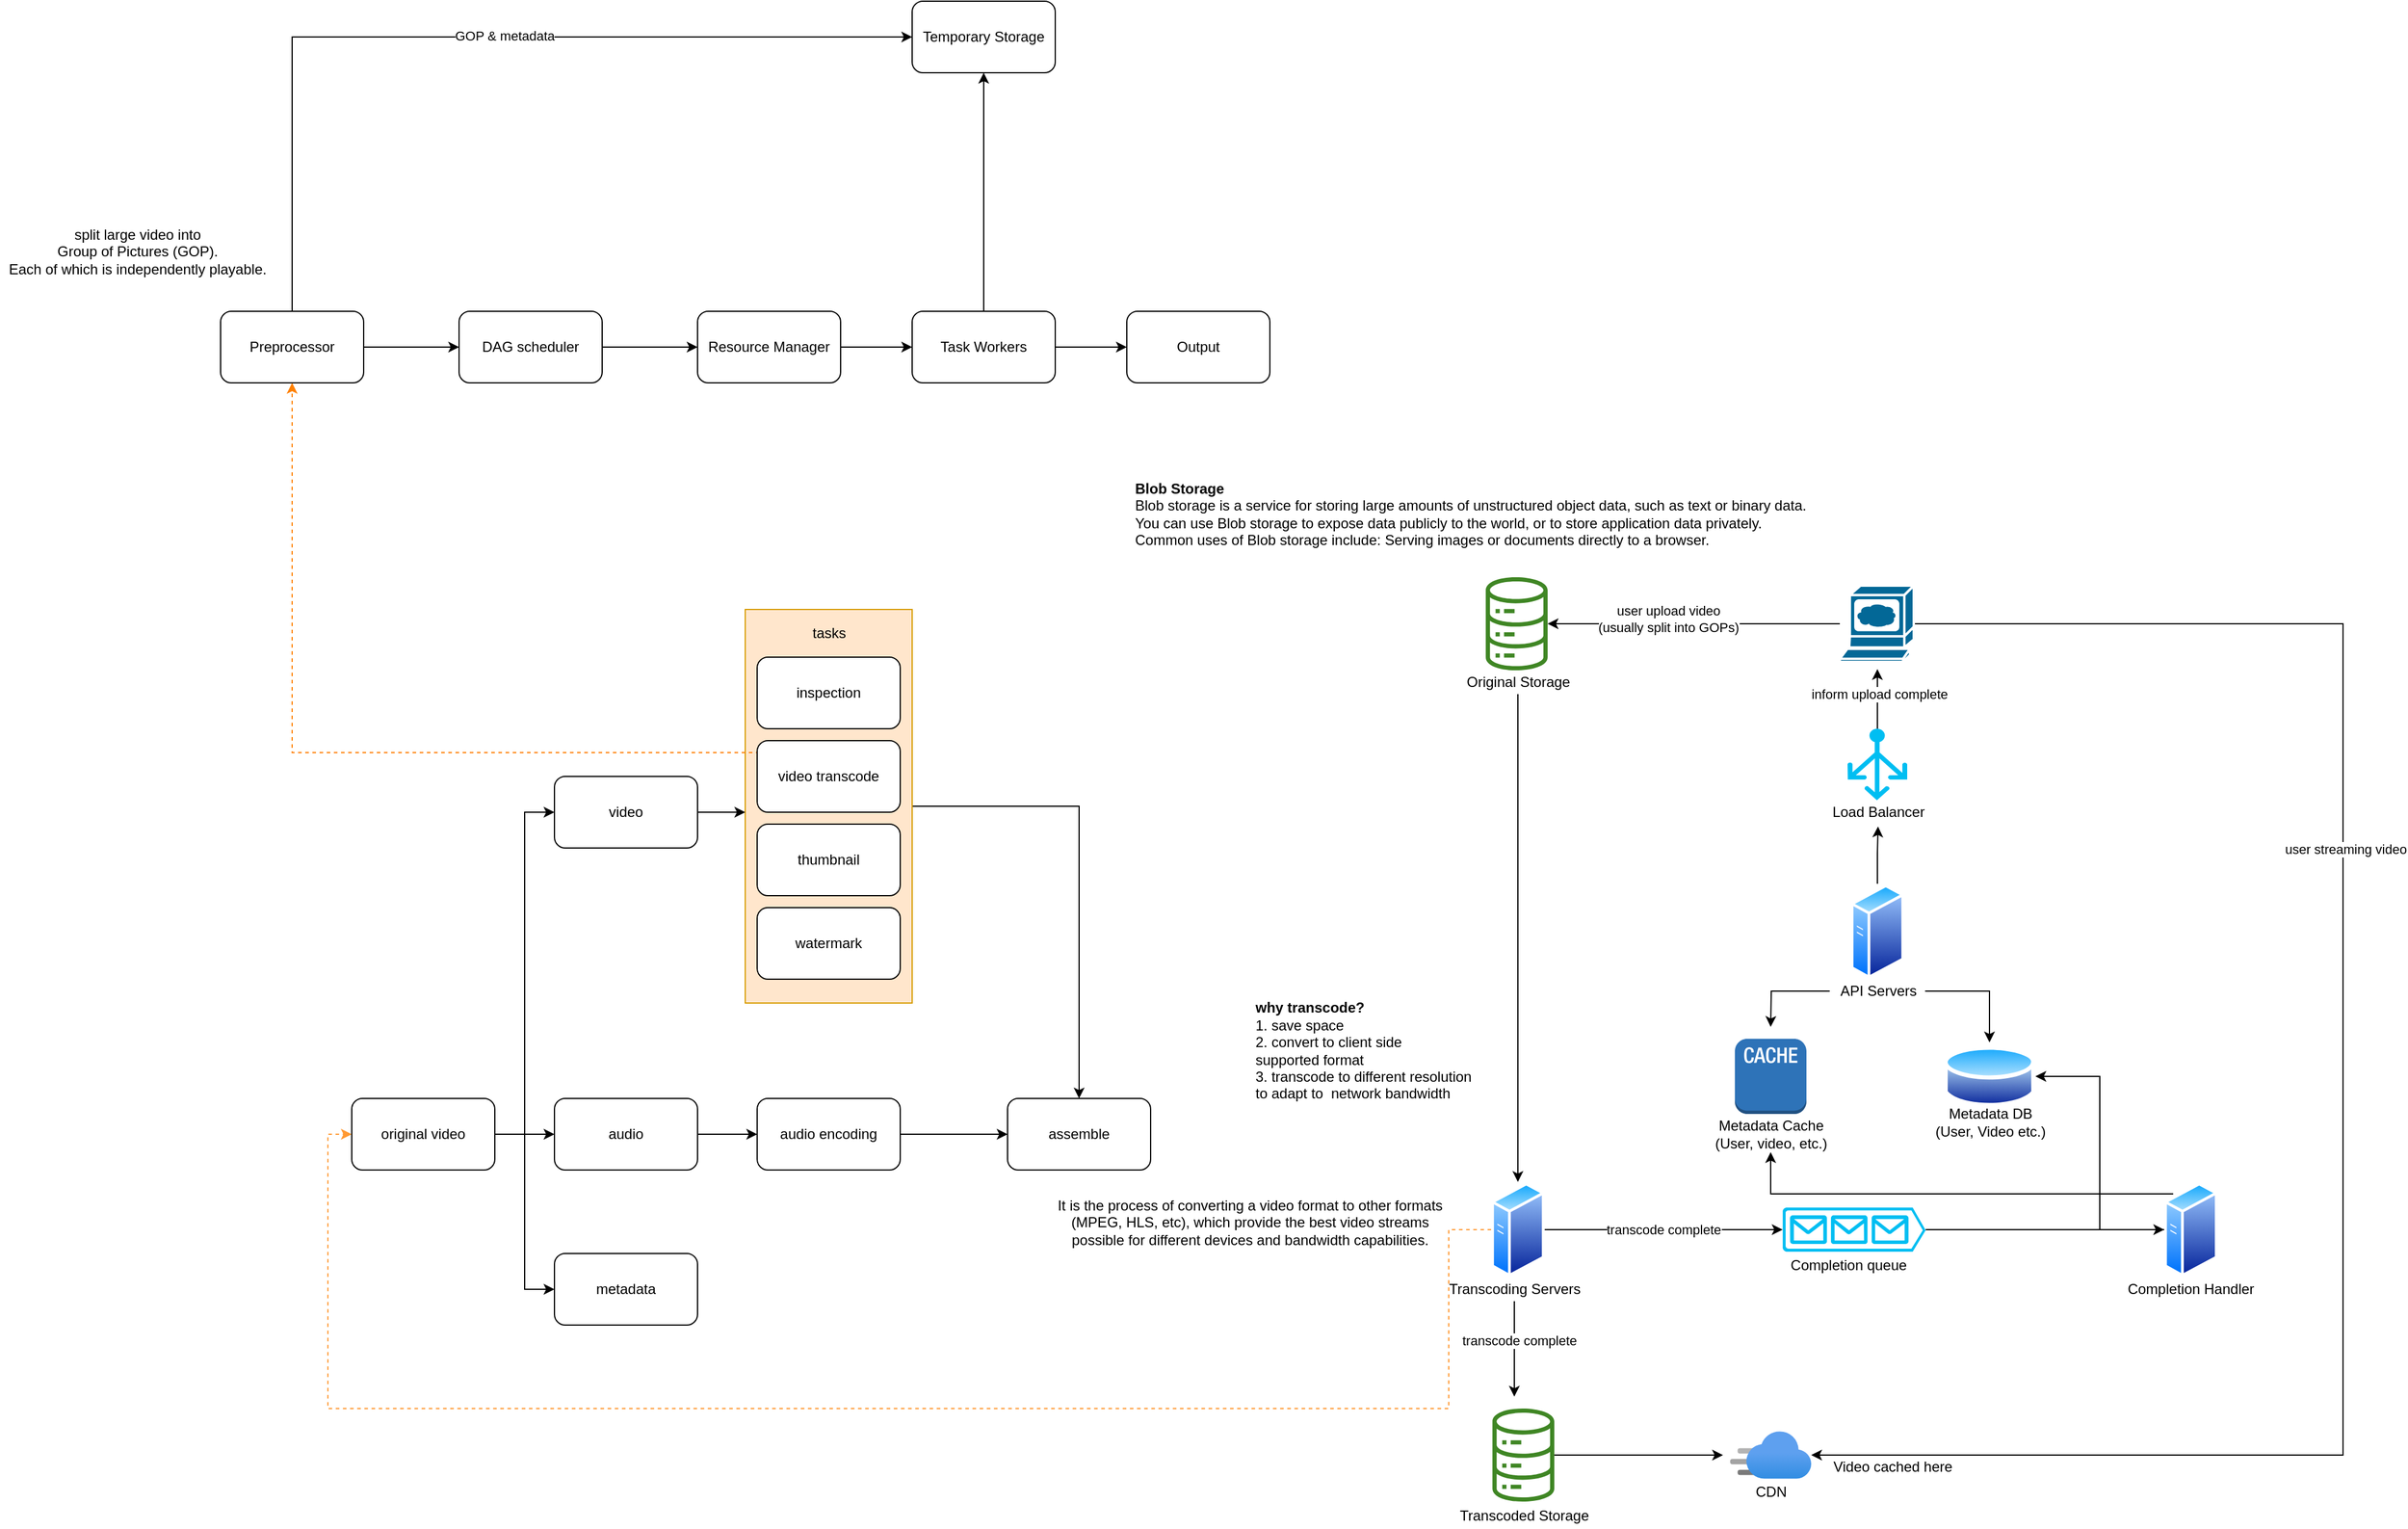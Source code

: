 <mxfile version="17.4.4" type="github">
  <diagram id="CR7cNoxMQPrypK98-xSv" name="Page-1">
    <mxGraphModel dx="2926" dy="2229" grid="1" gridSize="10" guides="1" tooltips="1" connect="1" arrows="1" fold="1" page="1" pageScale="1" pageWidth="850" pageHeight="1100" math="0" shadow="0">
      <root>
        <mxCell id="0" />
        <mxCell id="1" parent="0" />
        <mxCell id="STJx42TGYWszfsmB1ARa-63" style="edgeStyle=orthogonalEdgeStyle;rounded=0;orthogonalLoop=1;jettySize=auto;html=1;entryX=0.5;entryY=0;entryDx=0;entryDy=0;" edge="1" parent="1" source="STJx42TGYWszfsmB1ARa-61" target="STJx42TGYWszfsmB1ARa-46">
          <mxGeometry relative="1" as="geometry" />
        </mxCell>
        <mxCell id="STJx42TGYWszfsmB1ARa-61" value="" style="rounded=0;whiteSpace=wrap;html=1;fillColor=#ffe6cc;strokeColor=#d79b00;" vertex="1" parent="1">
          <mxGeometry x="-580" y="80" width="140" height="330" as="geometry" />
        </mxCell>
        <mxCell id="STJx42TGYWszfsmB1ARa-28" style="edgeStyle=orthogonalEdgeStyle;rounded=0;orthogonalLoop=1;jettySize=auto;html=1;" edge="1" parent="1" source="STJx42TGYWszfsmB1ARa-1" target="STJx42TGYWszfsmB1ARa-4">
          <mxGeometry relative="1" as="geometry" />
        </mxCell>
        <mxCell id="STJx42TGYWszfsmB1ARa-44" value="user upload video&lt;br&gt;(usually split into GOPs)" style="edgeLabel;html=1;align=center;verticalAlign=middle;resizable=0;points=[];" vertex="1" connectable="0" parent="STJx42TGYWszfsmB1ARa-28">
          <mxGeometry x="0.175" y="-4" relative="1" as="geometry">
            <mxPoint as="offset" />
          </mxGeometry>
        </mxCell>
        <mxCell id="STJx42TGYWszfsmB1ARa-42" style="edgeStyle=orthogonalEdgeStyle;rounded=0;orthogonalLoop=1;jettySize=auto;html=1;" edge="1" parent="1" source="STJx42TGYWszfsmB1ARa-1" target="STJx42TGYWszfsmB1ARa-19">
          <mxGeometry relative="1" as="geometry">
            <Array as="points">
              <mxPoint x="760" y="92" />
              <mxPoint x="760" y="789" />
            </Array>
          </mxGeometry>
        </mxCell>
        <mxCell id="STJx42TGYWszfsmB1ARa-43" value="user streaming video" style="edgeLabel;html=1;align=center;verticalAlign=middle;resizable=0;points=[];" vertex="1" connectable="0" parent="STJx42TGYWszfsmB1ARa-42">
          <mxGeometry x="-0.27" y="2" relative="1" as="geometry">
            <mxPoint as="offset" />
          </mxGeometry>
        </mxCell>
        <mxCell id="STJx42TGYWszfsmB1ARa-1" value="" style="shape=mxgraph.cisco.computers_and_peripherals.web_browser;html=1;pointerEvents=1;dashed=0;fillColor=#036897;strokeColor=#ffffff;strokeWidth=2;verticalLabelPosition=bottom;verticalAlign=top;align=center;outlineConnect=0;" vertex="1" parent="1">
          <mxGeometry x="338" y="60" width="62" height="64" as="geometry" />
        </mxCell>
        <mxCell id="STJx42TGYWszfsmB1ARa-4" value="" style="sketch=0;outlineConnect=0;fontColor=#232F3E;gradientColor=none;fillColor=#3F8624;strokeColor=none;dashed=0;verticalLabelPosition=bottom;verticalAlign=top;align=center;html=1;fontSize=12;fontStyle=0;aspect=fixed;pointerEvents=1;shape=mxgraph.aws4.iot_analytics_data_store;" vertex="1" parent="1">
          <mxGeometry x="40" y="53" width="54" height="78" as="geometry" />
        </mxCell>
        <mxCell id="STJx42TGYWszfsmB1ARa-39" style="edgeStyle=orthogonalEdgeStyle;rounded=0;orthogonalLoop=1;jettySize=auto;html=1;" edge="1" parent="1" source="STJx42TGYWszfsmB1ARa-5">
          <mxGeometry relative="1" as="geometry">
            <mxPoint x="369.5" y="130" as="targetPoint" />
          </mxGeometry>
        </mxCell>
        <mxCell id="STJx42TGYWszfsmB1ARa-41" value="inform upload complete" style="edgeLabel;html=1;align=center;verticalAlign=middle;resizable=0;points=[];" vertex="1" connectable="0" parent="STJx42TGYWszfsmB1ARa-39">
          <mxGeometry x="0.16" relative="1" as="geometry">
            <mxPoint x="1" as="offset" />
          </mxGeometry>
        </mxCell>
        <mxCell id="STJx42TGYWszfsmB1ARa-5" value="" style="verticalLabelPosition=bottom;html=1;verticalAlign=top;align=center;strokeColor=none;fillColor=#00BEF2;shape=mxgraph.azure.load_balancer_generic;pointerEvents=1;" vertex="1" parent="1">
          <mxGeometry x="344.5" y="180" width="50" height="60" as="geometry" />
        </mxCell>
        <mxCell id="STJx42TGYWszfsmB1ARa-6" value="" style="outlineConnect=0;dashed=0;verticalLabelPosition=bottom;verticalAlign=top;align=center;html=1;shape=mxgraph.aws3.cache_node;fillColor=#2E73B8;gradientColor=none;" vertex="1" parent="1">
          <mxGeometry x="250" y="440" width="60" height="63" as="geometry" />
        </mxCell>
        <mxCell id="STJx42TGYWszfsmB1ARa-7" value="" style="aspect=fixed;perimeter=ellipsePerimeter;html=1;align=center;shadow=0;dashed=0;spacingTop=3;image;image=img/lib/active_directory/database.svg;" vertex="1" parent="1">
          <mxGeometry x="425" y="443" width="77.03" height="57" as="geometry" />
        </mxCell>
        <mxCell id="STJx42TGYWszfsmB1ARa-32" value="transcode complete" style="edgeStyle=orthogonalEdgeStyle;rounded=0;orthogonalLoop=1;jettySize=auto;html=1;entryX=0;entryY=0.5;entryDx=0;entryDy=0;entryPerimeter=0;" edge="1" parent="1" source="STJx42TGYWszfsmB1ARa-8" target="STJx42TGYWszfsmB1ARa-10">
          <mxGeometry relative="1" as="geometry" />
        </mxCell>
        <mxCell id="STJx42TGYWszfsmB1ARa-64" style="edgeStyle=orthogonalEdgeStyle;rounded=0;orthogonalLoop=1;jettySize=auto;html=1;entryX=0;entryY=0.5;entryDx=0;entryDy=0;dashed=1;strokeColor=#FF9933;" edge="1" parent="1" source="STJx42TGYWszfsmB1ARa-8" target="STJx42TGYWszfsmB1ARa-45">
          <mxGeometry relative="1" as="geometry">
            <Array as="points">
              <mxPoint x="10" y="600" />
              <mxPoint x="10" y="750" />
              <mxPoint x="-930" y="750" />
              <mxPoint x="-930" y="520" />
            </Array>
          </mxGeometry>
        </mxCell>
        <mxCell id="STJx42TGYWszfsmB1ARa-8" value="" style="aspect=fixed;perimeter=ellipsePerimeter;html=1;align=center;shadow=0;dashed=0;spacingTop=3;image;image=img/lib/active_directory/generic_server.svg;" vertex="1" parent="1">
          <mxGeometry x="45.6" y="560" width="44.8" height="80" as="geometry" />
        </mxCell>
        <mxCell id="STJx42TGYWszfsmB1ARa-31" style="edgeStyle=orthogonalEdgeStyle;rounded=0;orthogonalLoop=1;jettySize=auto;html=1;" edge="1" parent="1" source="STJx42TGYWszfsmB1ARa-9">
          <mxGeometry relative="1" as="geometry">
            <mxPoint x="240" y="789" as="targetPoint" />
          </mxGeometry>
        </mxCell>
        <mxCell id="STJx42TGYWszfsmB1ARa-9" value="" style="sketch=0;outlineConnect=0;fontColor=#232F3E;gradientColor=none;fillColor=#3F8624;strokeColor=none;dashed=0;verticalLabelPosition=bottom;verticalAlign=top;align=center;html=1;fontSize=12;fontStyle=0;aspect=fixed;pointerEvents=1;shape=mxgraph.aws4.iot_analytics_data_store;" vertex="1" parent="1">
          <mxGeometry x="45.6" y="750" width="54" height="78" as="geometry" />
        </mxCell>
        <mxCell id="STJx42TGYWszfsmB1ARa-33" style="edgeStyle=orthogonalEdgeStyle;rounded=0;orthogonalLoop=1;jettySize=auto;html=1;entryX=0;entryY=0.5;entryDx=0;entryDy=0;" edge="1" parent="1" source="STJx42TGYWszfsmB1ARa-10" target="STJx42TGYWszfsmB1ARa-12">
          <mxGeometry relative="1" as="geometry" />
        </mxCell>
        <mxCell id="STJx42TGYWszfsmB1ARa-10" value="" style="verticalLabelPosition=bottom;html=1;verticalAlign=top;align=center;strokeColor=none;fillColor=#00BEF2;shape=mxgraph.azure.queue_generic;pointerEvents=1;" vertex="1" parent="1">
          <mxGeometry x="290" y="581.5" width="120" height="37" as="geometry" />
        </mxCell>
        <mxCell id="STJx42TGYWszfsmB1ARa-34" style="edgeStyle=orthogonalEdgeStyle;rounded=0;orthogonalLoop=1;jettySize=auto;html=1;entryX=1;entryY=0.5;entryDx=0;entryDy=0;" edge="1" parent="1" source="STJx42TGYWszfsmB1ARa-12" target="STJx42TGYWszfsmB1ARa-7">
          <mxGeometry relative="1" as="geometry" />
        </mxCell>
        <mxCell id="STJx42TGYWszfsmB1ARa-35" style="edgeStyle=orthogonalEdgeStyle;rounded=0;orthogonalLoop=1;jettySize=auto;html=1;" edge="1" parent="1" source="STJx42TGYWszfsmB1ARa-12" target="STJx42TGYWszfsmB1ARa-21">
          <mxGeometry relative="1" as="geometry">
            <Array as="points">
              <mxPoint x="280" y="570" />
            </Array>
          </mxGeometry>
        </mxCell>
        <mxCell id="STJx42TGYWszfsmB1ARa-12" value="" style="aspect=fixed;perimeter=ellipsePerimeter;html=1;align=center;shadow=0;dashed=0;spacingTop=3;image;image=img/lib/active_directory/generic_server.svg;" vertex="1" parent="1">
          <mxGeometry x="610" y="560" width="44.8" height="80" as="geometry" />
        </mxCell>
        <mxCell id="STJx42TGYWszfsmB1ARa-38" style="edgeStyle=orthogonalEdgeStyle;rounded=0;orthogonalLoop=1;jettySize=auto;html=1;entryX=0.506;entryY=1.1;entryDx=0;entryDy=0;entryPerimeter=0;" edge="1" parent="1" source="STJx42TGYWszfsmB1ARa-13" target="STJx42TGYWszfsmB1ARa-24">
          <mxGeometry relative="1" as="geometry" />
        </mxCell>
        <mxCell id="STJx42TGYWszfsmB1ARa-13" value="" style="aspect=fixed;perimeter=ellipsePerimeter;html=1;align=center;shadow=0;dashed=0;spacingTop=3;image;image=img/lib/active_directory/generic_server.svg;" vertex="1" parent="1">
          <mxGeometry x="347.1" y="310" width="44.8" height="80" as="geometry" />
        </mxCell>
        <mxCell id="STJx42TGYWszfsmB1ARa-29" style="edgeStyle=orthogonalEdgeStyle;rounded=0;orthogonalLoop=1;jettySize=auto;html=1;entryX=0.5;entryY=0;entryDx=0;entryDy=0;" edge="1" parent="1" source="STJx42TGYWszfsmB1ARa-14" target="STJx42TGYWszfsmB1ARa-8">
          <mxGeometry relative="1" as="geometry" />
        </mxCell>
        <mxCell id="STJx42TGYWszfsmB1ARa-14" value="Original Storage" style="text;html=1;align=center;verticalAlign=middle;resizable=0;points=[];autosize=1;strokeColor=none;fillColor=none;" vertex="1" parent="1">
          <mxGeometry x="18" y="131" width="100" height="20" as="geometry" />
        </mxCell>
        <mxCell id="STJx42TGYWszfsmB1ARa-30" style="edgeStyle=orthogonalEdgeStyle;rounded=0;orthogonalLoop=1;jettySize=auto;html=1;" edge="1" parent="1" source="STJx42TGYWszfsmB1ARa-15">
          <mxGeometry relative="1" as="geometry">
            <mxPoint x="65" y="740" as="targetPoint" />
          </mxGeometry>
        </mxCell>
        <mxCell id="STJx42TGYWszfsmB1ARa-40" value="transcode complete" style="edgeLabel;html=1;align=center;verticalAlign=middle;resizable=0;points=[];" vertex="1" connectable="0" parent="STJx42TGYWszfsmB1ARa-30">
          <mxGeometry x="-0.175" y="4" relative="1" as="geometry">
            <mxPoint as="offset" />
          </mxGeometry>
        </mxCell>
        <mxCell id="STJx42TGYWszfsmB1ARa-15" value="Transcoding Servers" style="text;html=1;align=center;verticalAlign=middle;resizable=0;points=[];autosize=1;strokeColor=none;fillColor=none;" vertex="1" parent="1">
          <mxGeometry y="640" width="130" height="20" as="geometry" />
        </mxCell>
        <mxCell id="STJx42TGYWszfsmB1ARa-16" value="Transcoded Storage" style="text;html=1;align=center;verticalAlign=middle;resizable=0;points=[];autosize=1;strokeColor=none;fillColor=none;" vertex="1" parent="1">
          <mxGeometry x="12.6" y="830" width="120" height="20" as="geometry" />
        </mxCell>
        <mxCell id="STJx42TGYWszfsmB1ARa-17" value="Completion queue" style="text;html=1;align=center;verticalAlign=middle;resizable=0;points=[];autosize=1;strokeColor=none;fillColor=none;" vertex="1" parent="1">
          <mxGeometry x="290" y="620" width="110" height="20" as="geometry" />
        </mxCell>
        <mxCell id="STJx42TGYWszfsmB1ARa-18" value="Completion Handler" style="text;html=1;align=center;verticalAlign=middle;resizable=0;points=[];autosize=1;strokeColor=none;fillColor=none;" vertex="1" parent="1">
          <mxGeometry x="572.4" y="640" width="120" height="20" as="geometry" />
        </mxCell>
        <mxCell id="STJx42TGYWszfsmB1ARa-19" value="" style="aspect=fixed;html=1;points=[];align=center;image;fontSize=12;image=img/lib/azure2/app_services/CDN_Profiles.svg;" vertex="1" parent="1">
          <mxGeometry x="246" y="769" width="68" height="40" as="geometry" />
        </mxCell>
        <mxCell id="STJx42TGYWszfsmB1ARa-20" value="CDN" style="text;html=1;align=center;verticalAlign=middle;resizable=0;points=[];autosize=1;strokeColor=none;fillColor=none;" vertex="1" parent="1">
          <mxGeometry x="260" y="810" width="40" height="20" as="geometry" />
        </mxCell>
        <mxCell id="STJx42TGYWszfsmB1ARa-21" value="Metadata Cache&lt;br&gt;(User, video, etc.)" style="text;html=1;align=center;verticalAlign=middle;resizable=0;points=[];autosize=1;strokeColor=none;fillColor=none;" vertex="1" parent="1">
          <mxGeometry x="225" y="505" width="110" height="30" as="geometry" />
        </mxCell>
        <mxCell id="STJx42TGYWszfsmB1ARa-22" value="Metadata DB &lt;br&gt;(User, Video etc.)" style="text;html=1;align=center;verticalAlign=middle;resizable=0;points=[];autosize=1;strokeColor=none;fillColor=none;" vertex="1" parent="1">
          <mxGeometry x="408.52" y="495" width="110" height="30" as="geometry" />
        </mxCell>
        <mxCell id="STJx42TGYWszfsmB1ARa-36" style="edgeStyle=orthogonalEdgeStyle;rounded=0;orthogonalLoop=1;jettySize=auto;html=1;" edge="1" parent="1" source="STJx42TGYWszfsmB1ARa-23">
          <mxGeometry relative="1" as="geometry">
            <mxPoint x="280" y="430" as="targetPoint" />
          </mxGeometry>
        </mxCell>
        <mxCell id="STJx42TGYWszfsmB1ARa-37" style="edgeStyle=orthogonalEdgeStyle;rounded=0;orthogonalLoop=1;jettySize=auto;html=1;entryX=0.5;entryY=0;entryDx=0;entryDy=0;" edge="1" parent="1" source="STJx42TGYWszfsmB1ARa-23" target="STJx42TGYWszfsmB1ARa-7">
          <mxGeometry relative="1" as="geometry" />
        </mxCell>
        <mxCell id="STJx42TGYWszfsmB1ARa-23" value="API Servers" style="text;html=1;align=center;verticalAlign=middle;resizable=0;points=[];autosize=1;strokeColor=none;fillColor=none;" vertex="1" parent="1">
          <mxGeometry x="329.5" y="390" width="80" height="20" as="geometry" />
        </mxCell>
        <mxCell id="STJx42TGYWszfsmB1ARa-24" value="Load Balancer" style="text;html=1;align=center;verticalAlign=middle;resizable=0;points=[];autosize=1;strokeColor=none;fillColor=none;" vertex="1" parent="1">
          <mxGeometry x="324.5" y="240" width="90" height="20" as="geometry" />
        </mxCell>
        <mxCell id="STJx42TGYWszfsmB1ARa-26" value="It is the process of converting a video format to other formats &lt;br&gt;(MPEG, HLS, etc), which provide the best video streams &lt;br&gt;possible for different devices and bandwidth capabilities." style="text;html=1;align=center;verticalAlign=middle;resizable=0;points=[];autosize=1;strokeColor=none;fillColor=none;" vertex="1" parent="1">
          <mxGeometry x="-327.4" y="568.5" width="340" height="50" as="geometry" />
        </mxCell>
        <mxCell id="STJx42TGYWszfsmB1ARa-27" value="Video cached here" style="text;html=1;align=center;verticalAlign=middle;resizable=0;points=[];autosize=1;strokeColor=none;fillColor=none;" vertex="1" parent="1">
          <mxGeometry x="322" y="789" width="120" height="20" as="geometry" />
        </mxCell>
        <mxCell id="STJx42TGYWszfsmB1ARa-55" style="edgeStyle=orthogonalEdgeStyle;rounded=0;orthogonalLoop=1;jettySize=auto;html=1;entryX=0;entryY=0.5;entryDx=0;entryDy=0;" edge="1" parent="1" source="STJx42TGYWszfsmB1ARa-45" target="STJx42TGYWszfsmB1ARa-48">
          <mxGeometry relative="1" as="geometry" />
        </mxCell>
        <mxCell id="STJx42TGYWszfsmB1ARa-56" style="edgeStyle=orthogonalEdgeStyle;rounded=0;orthogonalLoop=1;jettySize=auto;html=1;entryX=0;entryY=0.5;entryDx=0;entryDy=0;" edge="1" parent="1" source="STJx42TGYWszfsmB1ARa-45" target="STJx42TGYWszfsmB1ARa-54">
          <mxGeometry relative="1" as="geometry" />
        </mxCell>
        <mxCell id="STJx42TGYWszfsmB1ARa-57" style="edgeStyle=orthogonalEdgeStyle;rounded=0;orthogonalLoop=1;jettySize=auto;html=1;entryX=0;entryY=0.5;entryDx=0;entryDy=0;" edge="1" parent="1" source="STJx42TGYWszfsmB1ARa-45" target="STJx42TGYWszfsmB1ARa-47">
          <mxGeometry relative="1" as="geometry" />
        </mxCell>
        <mxCell id="STJx42TGYWszfsmB1ARa-45" value="original video" style="rounded=1;whiteSpace=wrap;html=1;" vertex="1" parent="1">
          <mxGeometry x="-910" y="490" width="120" height="60" as="geometry" />
        </mxCell>
        <mxCell id="STJx42TGYWszfsmB1ARa-46" value="assemble" style="rounded=1;whiteSpace=wrap;html=1;" vertex="1" parent="1">
          <mxGeometry x="-360" y="490" width="120" height="60" as="geometry" />
        </mxCell>
        <mxCell id="STJx42TGYWszfsmB1ARa-47" value="metadata" style="rounded=1;whiteSpace=wrap;html=1;" vertex="1" parent="1">
          <mxGeometry x="-740" y="620" width="120" height="60" as="geometry" />
        </mxCell>
        <mxCell id="STJx42TGYWszfsmB1ARa-58" style="edgeStyle=orthogonalEdgeStyle;rounded=0;orthogonalLoop=1;jettySize=auto;html=1;entryX=0;entryY=0.5;entryDx=0;entryDy=0;" edge="1" parent="1" source="STJx42TGYWszfsmB1ARa-48" target="STJx42TGYWszfsmB1ARa-49">
          <mxGeometry relative="1" as="geometry" />
        </mxCell>
        <mxCell id="STJx42TGYWszfsmB1ARa-48" value="audio" style="rounded=1;whiteSpace=wrap;html=1;" vertex="1" parent="1">
          <mxGeometry x="-740" y="490" width="120" height="60" as="geometry" />
        </mxCell>
        <mxCell id="STJx42TGYWszfsmB1ARa-59" style="edgeStyle=orthogonalEdgeStyle;rounded=0;orthogonalLoop=1;jettySize=auto;html=1;entryX=0;entryY=0.5;entryDx=0;entryDy=0;" edge="1" parent="1" source="STJx42TGYWszfsmB1ARa-49" target="STJx42TGYWszfsmB1ARa-46">
          <mxGeometry relative="1" as="geometry" />
        </mxCell>
        <mxCell id="STJx42TGYWszfsmB1ARa-49" value="audio encoding" style="rounded=1;whiteSpace=wrap;html=1;" vertex="1" parent="1">
          <mxGeometry x="-570" y="490" width="120" height="60" as="geometry" />
        </mxCell>
        <mxCell id="STJx42TGYWszfsmB1ARa-50" value="watermark" style="rounded=1;whiteSpace=wrap;html=1;" vertex="1" parent="1">
          <mxGeometry x="-570" y="330" width="120" height="60" as="geometry" />
        </mxCell>
        <mxCell id="STJx42TGYWszfsmB1ARa-51" value="thumbnail" style="rounded=1;whiteSpace=wrap;html=1;" vertex="1" parent="1">
          <mxGeometry x="-570" y="260" width="120" height="60" as="geometry" />
        </mxCell>
        <mxCell id="STJx42TGYWszfsmB1ARa-78" style="edgeStyle=orthogonalEdgeStyle;rounded=0;orthogonalLoop=1;jettySize=auto;html=1;entryX=0.5;entryY=1;entryDx=0;entryDy=0;strokeColor=#FF8000;dashed=1;exitX=0;exitY=0.5;exitDx=0;exitDy=0;" edge="1" parent="1" source="STJx42TGYWszfsmB1ARa-52" target="STJx42TGYWszfsmB1ARa-66">
          <mxGeometry relative="1" as="geometry">
            <Array as="points">
              <mxPoint x="-570" y="200" />
              <mxPoint x="-960" y="200" />
            </Array>
          </mxGeometry>
        </mxCell>
        <mxCell id="STJx42TGYWszfsmB1ARa-52" value="video transcode" style="rounded=1;whiteSpace=wrap;html=1;" vertex="1" parent="1">
          <mxGeometry x="-570" y="190" width="120" height="60" as="geometry" />
        </mxCell>
        <mxCell id="STJx42TGYWszfsmB1ARa-53" value="inspection" style="rounded=1;whiteSpace=wrap;html=1;" vertex="1" parent="1">
          <mxGeometry x="-570" y="120" width="120" height="60" as="geometry" />
        </mxCell>
        <mxCell id="STJx42TGYWszfsmB1ARa-60" style="edgeStyle=orthogonalEdgeStyle;rounded=0;orthogonalLoop=1;jettySize=auto;html=1;" edge="1" parent="1" source="STJx42TGYWszfsmB1ARa-54">
          <mxGeometry relative="1" as="geometry">
            <mxPoint x="-580" y="250" as="targetPoint" />
          </mxGeometry>
        </mxCell>
        <mxCell id="STJx42TGYWszfsmB1ARa-54" value="video" style="rounded=1;whiteSpace=wrap;html=1;" vertex="1" parent="1">
          <mxGeometry x="-740" y="220" width="120" height="60" as="geometry" />
        </mxCell>
        <mxCell id="STJx42TGYWszfsmB1ARa-62" value="tasks" style="text;html=1;align=center;verticalAlign=middle;resizable=0;points=[];autosize=1;strokeColor=none;fillColor=none;" vertex="1" parent="1">
          <mxGeometry x="-530" y="90" width="40" height="20" as="geometry" />
        </mxCell>
        <mxCell id="STJx42TGYWszfsmB1ARa-65" value="&lt;b&gt;why transcode?&lt;/b&gt;&lt;br&gt;1. save space&lt;br&gt;2. convert to client side &lt;br&gt;supported format&lt;br&gt;3. transcode to different resolution &lt;br&gt;to adapt to&amp;nbsp; network bandwidth" style="text;html=1;align=left;verticalAlign=middle;resizable=0;points=[];autosize=1;strokeColor=none;fillColor=none;" vertex="1" parent="1">
          <mxGeometry x="-154.4" y="405" width="200" height="90" as="geometry" />
        </mxCell>
        <mxCell id="STJx42TGYWszfsmB1ARa-72" style="edgeStyle=orthogonalEdgeStyle;rounded=0;orthogonalLoop=1;jettySize=auto;html=1;entryX=0;entryY=0.5;entryDx=0;entryDy=0;strokeColor=#000000;" edge="1" parent="1" source="STJx42TGYWszfsmB1ARa-66" target="STJx42TGYWszfsmB1ARa-71">
          <mxGeometry relative="1" as="geometry">
            <Array as="points">
              <mxPoint x="-960" y="-400" />
            </Array>
          </mxGeometry>
        </mxCell>
        <mxCell id="STJx42TGYWszfsmB1ARa-80" value="GOP &amp;amp; metadata" style="edgeLabel;html=1;align=center;verticalAlign=middle;resizable=0;points=[];" vertex="1" connectable="0" parent="STJx42TGYWszfsmB1ARa-72">
          <mxGeometry x="0.088" y="1" relative="1" as="geometry">
            <mxPoint as="offset" />
          </mxGeometry>
        </mxCell>
        <mxCell id="STJx42TGYWszfsmB1ARa-73" style="edgeStyle=orthogonalEdgeStyle;rounded=0;orthogonalLoop=1;jettySize=auto;html=1;entryX=0;entryY=0.5;entryDx=0;entryDy=0;strokeColor=#000000;" edge="1" parent="1" source="STJx42TGYWszfsmB1ARa-66" target="STJx42TGYWszfsmB1ARa-69">
          <mxGeometry relative="1" as="geometry" />
        </mxCell>
        <mxCell id="STJx42TGYWszfsmB1ARa-66" value="Preprocessor" style="rounded=1;whiteSpace=wrap;html=1;" vertex="1" parent="1">
          <mxGeometry x="-1020" y="-170" width="120" height="60" as="geometry" />
        </mxCell>
        <mxCell id="STJx42TGYWszfsmB1ARa-76" style="edgeStyle=orthogonalEdgeStyle;rounded=0;orthogonalLoop=1;jettySize=auto;html=1;entryX=0;entryY=0.5;entryDx=0;entryDy=0;strokeColor=#000000;" edge="1" parent="1" source="STJx42TGYWszfsmB1ARa-67" target="STJx42TGYWszfsmB1ARa-70">
          <mxGeometry relative="1" as="geometry" />
        </mxCell>
        <mxCell id="STJx42TGYWszfsmB1ARa-77" style="edgeStyle=orthogonalEdgeStyle;rounded=0;orthogonalLoop=1;jettySize=auto;html=1;entryX=0.5;entryY=1;entryDx=0;entryDy=0;strokeColor=#000000;" edge="1" parent="1" source="STJx42TGYWszfsmB1ARa-67" target="STJx42TGYWszfsmB1ARa-71">
          <mxGeometry relative="1" as="geometry" />
        </mxCell>
        <mxCell id="STJx42TGYWszfsmB1ARa-67" value="Task Workers" style="rounded=1;whiteSpace=wrap;html=1;" vertex="1" parent="1">
          <mxGeometry x="-440" y="-170" width="120" height="60" as="geometry" />
        </mxCell>
        <mxCell id="STJx42TGYWszfsmB1ARa-75" style="edgeStyle=orthogonalEdgeStyle;rounded=0;orthogonalLoop=1;jettySize=auto;html=1;entryX=0;entryY=0.5;entryDx=0;entryDy=0;strokeColor=#000000;" edge="1" parent="1" source="STJx42TGYWszfsmB1ARa-68" target="STJx42TGYWszfsmB1ARa-67">
          <mxGeometry relative="1" as="geometry" />
        </mxCell>
        <mxCell id="STJx42TGYWszfsmB1ARa-68" value="Resource Manager" style="rounded=1;whiteSpace=wrap;html=1;" vertex="1" parent="1">
          <mxGeometry x="-620" y="-170" width="120" height="60" as="geometry" />
        </mxCell>
        <mxCell id="STJx42TGYWszfsmB1ARa-74" style="edgeStyle=orthogonalEdgeStyle;rounded=0;orthogonalLoop=1;jettySize=auto;html=1;entryX=0;entryY=0.5;entryDx=0;entryDy=0;strokeColor=#000000;" edge="1" parent="1" source="STJx42TGYWszfsmB1ARa-69" target="STJx42TGYWszfsmB1ARa-68">
          <mxGeometry relative="1" as="geometry" />
        </mxCell>
        <mxCell id="STJx42TGYWszfsmB1ARa-69" value="DAG scheduler" style="rounded=1;whiteSpace=wrap;html=1;" vertex="1" parent="1">
          <mxGeometry x="-820" y="-170" width="120" height="60" as="geometry" />
        </mxCell>
        <mxCell id="STJx42TGYWszfsmB1ARa-70" value="Output" style="rounded=1;whiteSpace=wrap;html=1;" vertex="1" parent="1">
          <mxGeometry x="-260" y="-170" width="120" height="60" as="geometry" />
        </mxCell>
        <mxCell id="STJx42TGYWszfsmB1ARa-71" value="Temporary Storage" style="rounded=1;whiteSpace=wrap;html=1;" vertex="1" parent="1">
          <mxGeometry x="-440" y="-430" width="120" height="60" as="geometry" />
        </mxCell>
        <mxCell id="STJx42TGYWszfsmB1ARa-79" value="split large video into&lt;br&gt;Group of Pictures (GOP).&lt;br&gt;Each of which is independently playable." style="text;html=1;align=center;verticalAlign=middle;resizable=0;points=[];autosize=1;strokeColor=none;fillColor=none;" vertex="1" parent="1">
          <mxGeometry x="-1205" y="-245" width="230" height="50" as="geometry" />
        </mxCell>
        <mxCell id="STJx42TGYWszfsmB1ARa-82" value="&lt;b&gt;Blob Storage&lt;/b&gt;&lt;br&gt;Blob storage is a service for storing large amounts of unstructured object data, such as text or binary data. &lt;br&gt;You can use Blob storage to expose data publicly to the world, or to store application data privately. &lt;br&gt;Common uses of Blob storage include: Serving images&amp;nbsp;&lt;span&gt;or documents directly to a browser.&lt;/span&gt;" style="text;html=1;align=left;verticalAlign=middle;resizable=0;points=[];autosize=1;strokeColor=none;fillColor=none;" vertex="1" parent="1">
          <mxGeometry x="-255.5" y="-30" width="580" height="60" as="geometry" />
        </mxCell>
      </root>
    </mxGraphModel>
  </diagram>
</mxfile>
